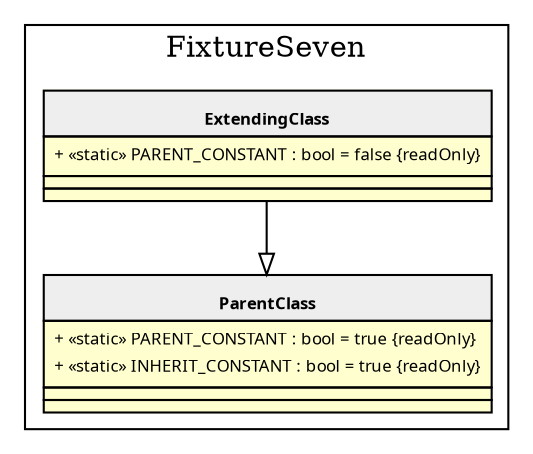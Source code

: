 digraph {
  graph [name="G" overlap="false" rankdir="TB" bgcolor="transparent"]
  node [fontname="Verdana" fontsize=8 shape="none" margin=0 fillcolor="#FEFECE" style="filled"]
  edge [fontname="Verdana" fontsize=8]
  subgraph cluster_0 {
    label = "FixtureSeven"
    "FixtureSeven\\ParentClass" [shape="none" label=<
<table cellspacing="0" border="0" cellborder="1">
    <tr><td bgcolor="#eeeeee"><b><br/>ParentClass</b></td></tr>
    <tr><td><table border="0" cellspacing="0" cellpadding="2">
    <tr><td align="left">+ «static» PARENT_CONSTANT : bool = true {readOnly}</td></tr>
    <tr><td align="left">+ «static» INHERIT_CONSTANT : bool = true {readOnly}</td></tr>
</table></td></tr>
    <tr><td></td></tr>
    <tr><td></td></tr>
</table>>]
    "FixtureSeven\\ExtendingClass" [shape="none" label=<
<table cellspacing="0" border="0" cellborder="1">
    <tr><td bgcolor="#eeeeee"><b><br/>ExtendingClass</b></td></tr>
    <tr><td><table border="0" cellspacing="0" cellpadding="2">
    <tr><td align="left">+ «static» PARENT_CONSTANT : bool = false {readOnly}</td></tr>
</table></td></tr>
    <tr><td></td></tr>
    <tr><td></td></tr>
</table>>]
  }
  "FixtureSeven\\ExtendingClass" -> "FixtureSeven\\ParentClass" [arrowhead="empty" style="filled"]
}
